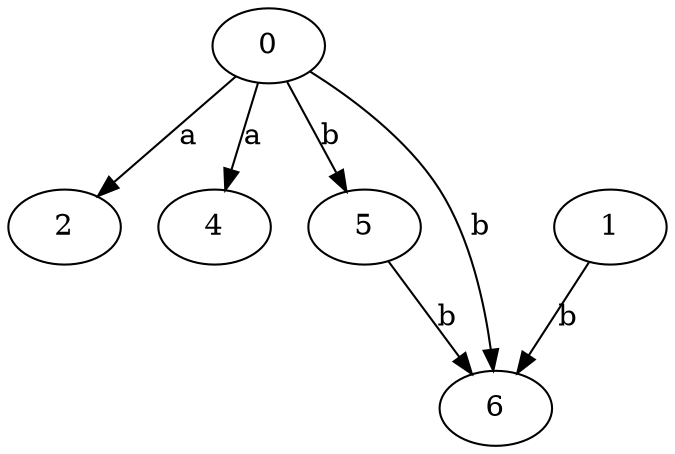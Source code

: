strict digraph  {
0;
2;
4;
1;
5;
6;
0 -> 2  [label=a];
0 -> 4  [label=a];
0 -> 5  [label=b];
0 -> 6  [label=b];
1 -> 6  [label=b];
5 -> 6  [label=b];
}
